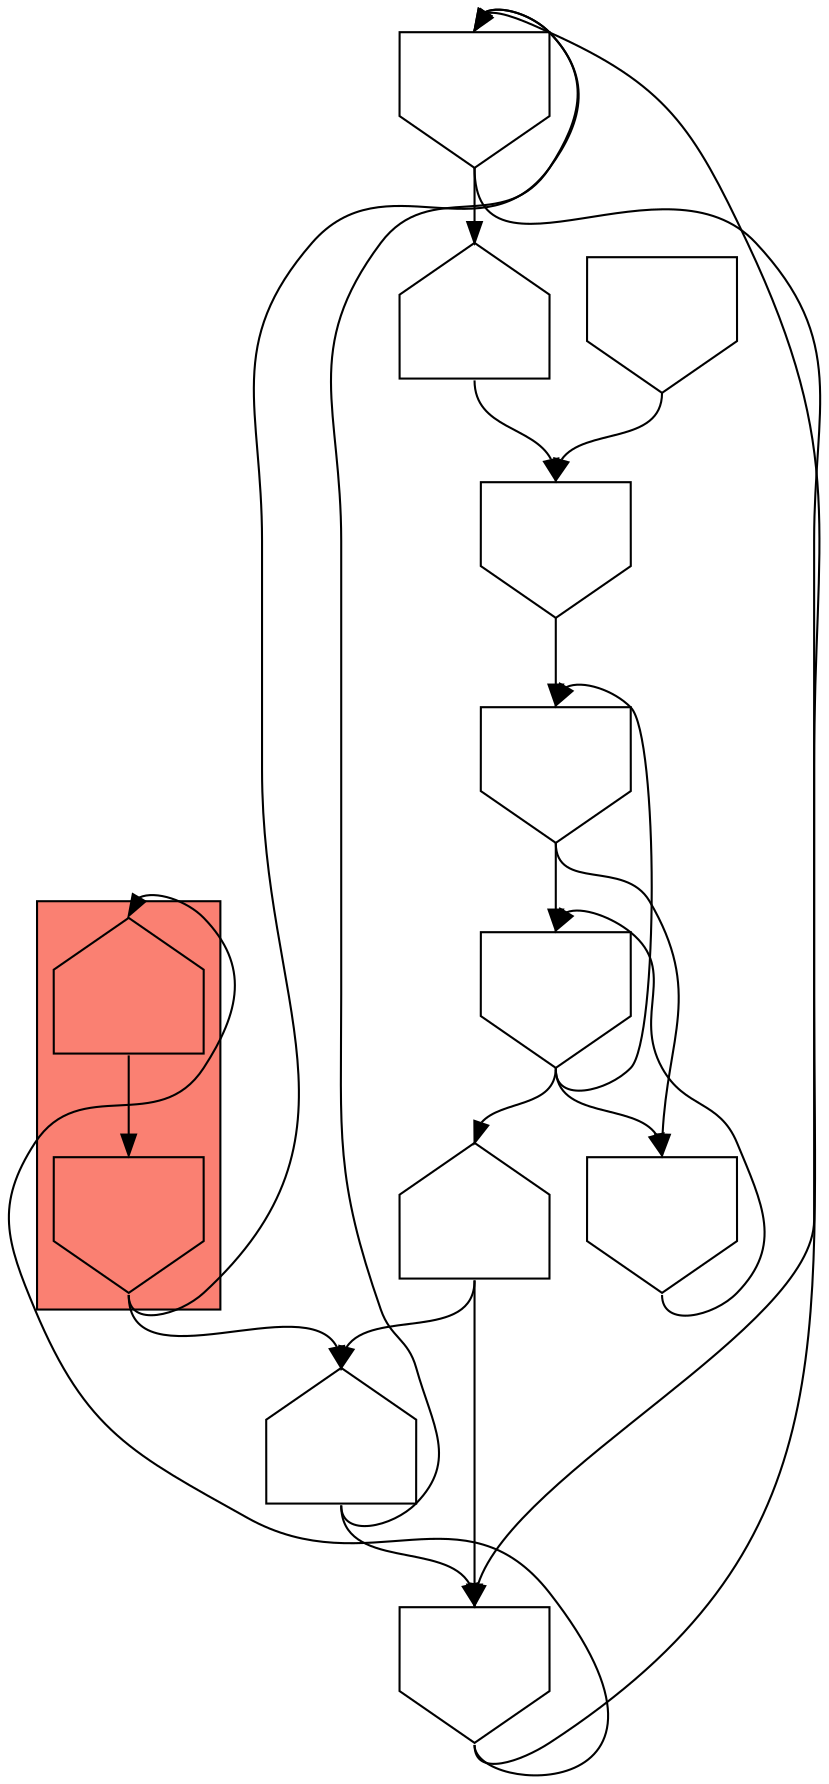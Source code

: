 digraph asm {
	edge [headport=n,tailport=s];
subgraph cluster_C12336_21081 {
	12336 [label="",height=1,width=1,shape=house];
	21081 [label="",height=1,width=1,shape=invhouse];
	style=filled;
	fillcolor=salmon;
}
	5460 [label="",height=1,width=1,shape=invhouse];
	2085 [label="",height=1,width=1,shape=house];
	21321 [label="",height=1,width=1,shape=invhouse];
	16764 [label="",height=1,width=1,shape=invhouse];
	4814 [label="",height=1,width=1,shape=invhouse];
	9247 [label="",height=1,width=1,shape=invhouse];
	19261 [label="",height=1,width=1,shape=house];
	5458 [label="",height=1,width=1,shape=invhouse];
	16636 [label="",height=1,width=1,shape=house];
	2659 [label="",height=1,width=1,shape=invhouse];
	12336 -> 21081
	21081 -> 5460
	21081 -> 16636
	5460 -> 2085
	5460 -> 5458
	2085 -> 21321
	21321 -> 16764
	16764 -> 4814
	16764 -> 9247
	4814 -> 9247
	4814 -> 16764
	4814 -> 19261
	9247 -> 4814
	19261 -> 5458
	19261 -> 16636
	5458 -> 5460
	5458 -> 12336
	16636 -> 5458
	16636 -> 5460
	2659 -> 21321
}
